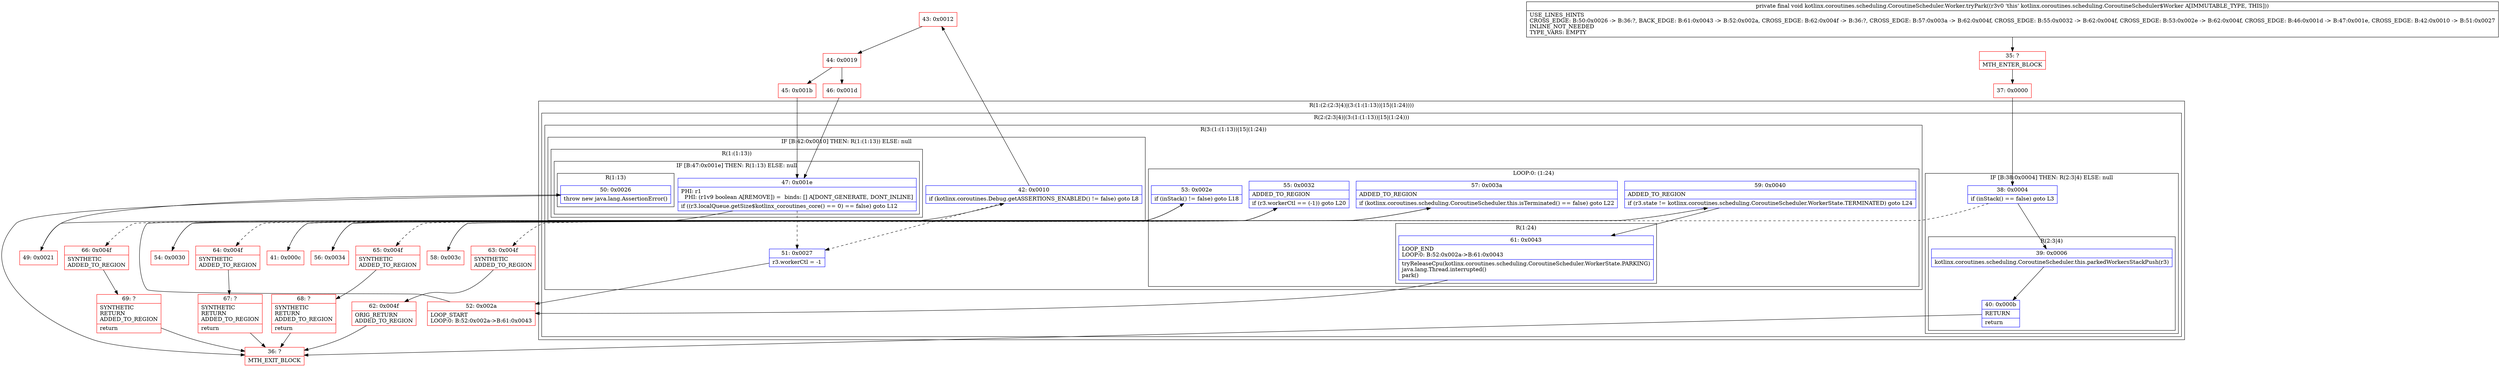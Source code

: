 digraph "CFG forkotlinx.coroutines.scheduling.CoroutineScheduler.Worker.tryPark()V" {
subgraph cluster_Region_1130732268 {
label = "R(1:(2:(2:3|4)|(3:(1:(1:13))|15|(1:24))))";
node [shape=record,color=blue];
subgraph cluster_Region_708459362 {
label = "R(2:(2:3|4)|(3:(1:(1:13))|15|(1:24)))";
node [shape=record,color=blue];
subgraph cluster_IfRegion_1753016162 {
label = "IF [B:38:0x0004] THEN: R(2:3|4) ELSE: null";
node [shape=record,color=blue];
Node_38 [shape=record,label="{38\:\ 0x0004|if (inStack() == false) goto L3\l}"];
subgraph cluster_Region_1062139201 {
label = "R(2:3|4)";
node [shape=record,color=blue];
Node_39 [shape=record,label="{39\:\ 0x0006|kotlinx.coroutines.scheduling.CoroutineScheduler.this.parkedWorkersStackPush(r3)\l}"];
Node_40 [shape=record,label="{40\:\ 0x000b|RETURN\l|return\l}"];
}
}
subgraph cluster_Region_1351854782 {
label = "R(3:(1:(1:13))|15|(1:24))";
node [shape=record,color=blue];
subgraph cluster_IfRegion_730430181 {
label = "IF [B:42:0x0010] THEN: R(1:(1:13)) ELSE: null";
node [shape=record,color=blue];
Node_42 [shape=record,label="{42\:\ 0x0010|if (kotlinx.coroutines.Debug.getASSERTIONS_ENABLED() != false) goto L8\l}"];
subgraph cluster_Region_608292609 {
label = "R(1:(1:13))";
node [shape=record,color=blue];
subgraph cluster_IfRegion_1819132469 {
label = "IF [B:47:0x001e] THEN: R(1:13) ELSE: null";
node [shape=record,color=blue];
Node_47 [shape=record,label="{47\:\ 0x001e|PHI: r1 \l  PHI: (r1v9 boolean A[REMOVE]) =  binds: [] A[DONT_GENERATE, DONT_INLINE]\l|if ((r3.localQueue.getSize$kotlinx_coroutines_core() == 0) == false) goto L12\l}"];
subgraph cluster_Region_568742748 {
label = "R(1:13)";
node [shape=record,color=blue];
Node_50 [shape=record,label="{50\:\ 0x0026|throw new java.lang.AssertionError()\l}"];
}
}
}
}
Node_51 [shape=record,label="{51\:\ 0x0027|r3.workerCtl = \-1\l}"];
subgraph cluster_LoopRegion_1104698327 {
label = "LOOP:0: (1:24)";
node [shape=record,color=blue];
Node_53 [shape=record,label="{53\:\ 0x002e|if (inStack() != false) goto L18\l}"];
Node_55 [shape=record,label="{55\:\ 0x0032|ADDED_TO_REGION\l|if (r3.workerCtl == (\-1)) goto L20\l}"];
Node_57 [shape=record,label="{57\:\ 0x003a|ADDED_TO_REGION\l|if (kotlinx.coroutines.scheduling.CoroutineScheduler.this.isTerminated() == false) goto L22\l}"];
Node_59 [shape=record,label="{59\:\ 0x0040|ADDED_TO_REGION\l|if (r3.state != kotlinx.coroutines.scheduling.CoroutineScheduler.WorkerState.TERMINATED) goto L24\l}"];
subgraph cluster_Region_1800121642 {
label = "R(1:24)";
node [shape=record,color=blue];
Node_61 [shape=record,label="{61\:\ 0x0043|LOOP_END\lLOOP:0: B:52:0x002a\-\>B:61:0x0043\l|tryReleaseCpu(kotlinx.coroutines.scheduling.CoroutineScheduler.WorkerState.PARKING)\ljava.lang.Thread.interrupted()\lpark()\l}"];
}
}
}
}
}
Node_35 [shape=record,color=red,label="{35\:\ ?|MTH_ENTER_BLOCK\l}"];
Node_37 [shape=record,color=red,label="{37\:\ 0x0000}"];
Node_36 [shape=record,color=red,label="{36\:\ ?|MTH_EXIT_BLOCK\l}"];
Node_41 [shape=record,color=red,label="{41\:\ 0x000c}"];
Node_43 [shape=record,color=red,label="{43\:\ 0x0012}"];
Node_44 [shape=record,color=red,label="{44\:\ 0x0019}"];
Node_45 [shape=record,color=red,label="{45\:\ 0x001b}"];
Node_49 [shape=record,color=red,label="{49\:\ 0x0021}"];
Node_46 [shape=record,color=red,label="{46\:\ 0x001d}"];
Node_52 [shape=record,color=red,label="{52\:\ 0x002a|LOOP_START\lLOOP:0: B:52:0x002a\-\>B:61:0x0043\l}"];
Node_54 [shape=record,color=red,label="{54\:\ 0x0030}"];
Node_56 [shape=record,color=red,label="{56\:\ 0x0034}"];
Node_58 [shape=record,color=red,label="{58\:\ 0x003c}"];
Node_63 [shape=record,color=red,label="{63\:\ 0x004f|SYNTHETIC\lADDED_TO_REGION\l}"];
Node_62 [shape=record,color=red,label="{62\:\ 0x004f|ORIG_RETURN\lADDED_TO_REGION\l}"];
Node_65 [shape=record,color=red,label="{65\:\ 0x004f|SYNTHETIC\lADDED_TO_REGION\l}"];
Node_68 [shape=record,color=red,label="{68\:\ ?|SYNTHETIC\lRETURN\lADDED_TO_REGION\l|return\l}"];
Node_64 [shape=record,color=red,label="{64\:\ 0x004f|SYNTHETIC\lADDED_TO_REGION\l}"];
Node_67 [shape=record,color=red,label="{67\:\ ?|SYNTHETIC\lRETURN\lADDED_TO_REGION\l|return\l}"];
Node_66 [shape=record,color=red,label="{66\:\ 0x004f|SYNTHETIC\lADDED_TO_REGION\l}"];
Node_69 [shape=record,color=red,label="{69\:\ ?|SYNTHETIC\lRETURN\lADDED_TO_REGION\l|return\l}"];
MethodNode[shape=record,label="{private final void kotlinx.coroutines.scheduling.CoroutineScheduler.Worker.tryPark((r3v0 'this' kotlinx.coroutines.scheduling.CoroutineScheduler$Worker A[IMMUTABLE_TYPE, THIS]))  | USE_LINES_HINTS\lCROSS_EDGE: B:50:0x0026 \-\> B:36:?, BACK_EDGE: B:61:0x0043 \-\> B:52:0x002a, CROSS_EDGE: B:62:0x004f \-\> B:36:?, CROSS_EDGE: B:57:0x003a \-\> B:62:0x004f, CROSS_EDGE: B:55:0x0032 \-\> B:62:0x004f, CROSS_EDGE: B:53:0x002e \-\> B:62:0x004f, CROSS_EDGE: B:46:0x001d \-\> B:47:0x001e, CROSS_EDGE: B:42:0x0010 \-\> B:51:0x0027\lINLINE_NOT_NEEDED\lTYPE_VARS: EMPTY\l}"];
MethodNode -> Node_35;Node_38 -> Node_39;
Node_38 -> Node_41[style=dashed];
Node_39 -> Node_40;
Node_40 -> Node_36;
Node_42 -> Node_43;
Node_42 -> Node_51[style=dashed];
Node_47 -> Node_49;
Node_47 -> Node_51[style=dashed];
Node_50 -> Node_36;
Node_51 -> Node_52;
Node_53 -> Node_54;
Node_53 -> Node_66[style=dashed];
Node_55 -> Node_56;
Node_55 -> Node_64[style=dashed];
Node_57 -> Node_58;
Node_57 -> Node_65[style=dashed];
Node_59 -> Node_61;
Node_59 -> Node_63[style=dashed];
Node_61 -> Node_52;
Node_35 -> Node_37;
Node_37 -> Node_38;
Node_41 -> Node_42;
Node_43 -> Node_44;
Node_44 -> Node_45;
Node_44 -> Node_46;
Node_45 -> Node_47;
Node_49 -> Node_50;
Node_46 -> Node_47;
Node_52 -> Node_53;
Node_54 -> Node_55;
Node_56 -> Node_57;
Node_58 -> Node_59;
Node_63 -> Node_62;
Node_62 -> Node_36;
Node_65 -> Node_68;
Node_68 -> Node_36;
Node_64 -> Node_67;
Node_67 -> Node_36;
Node_66 -> Node_69;
Node_69 -> Node_36;
}

